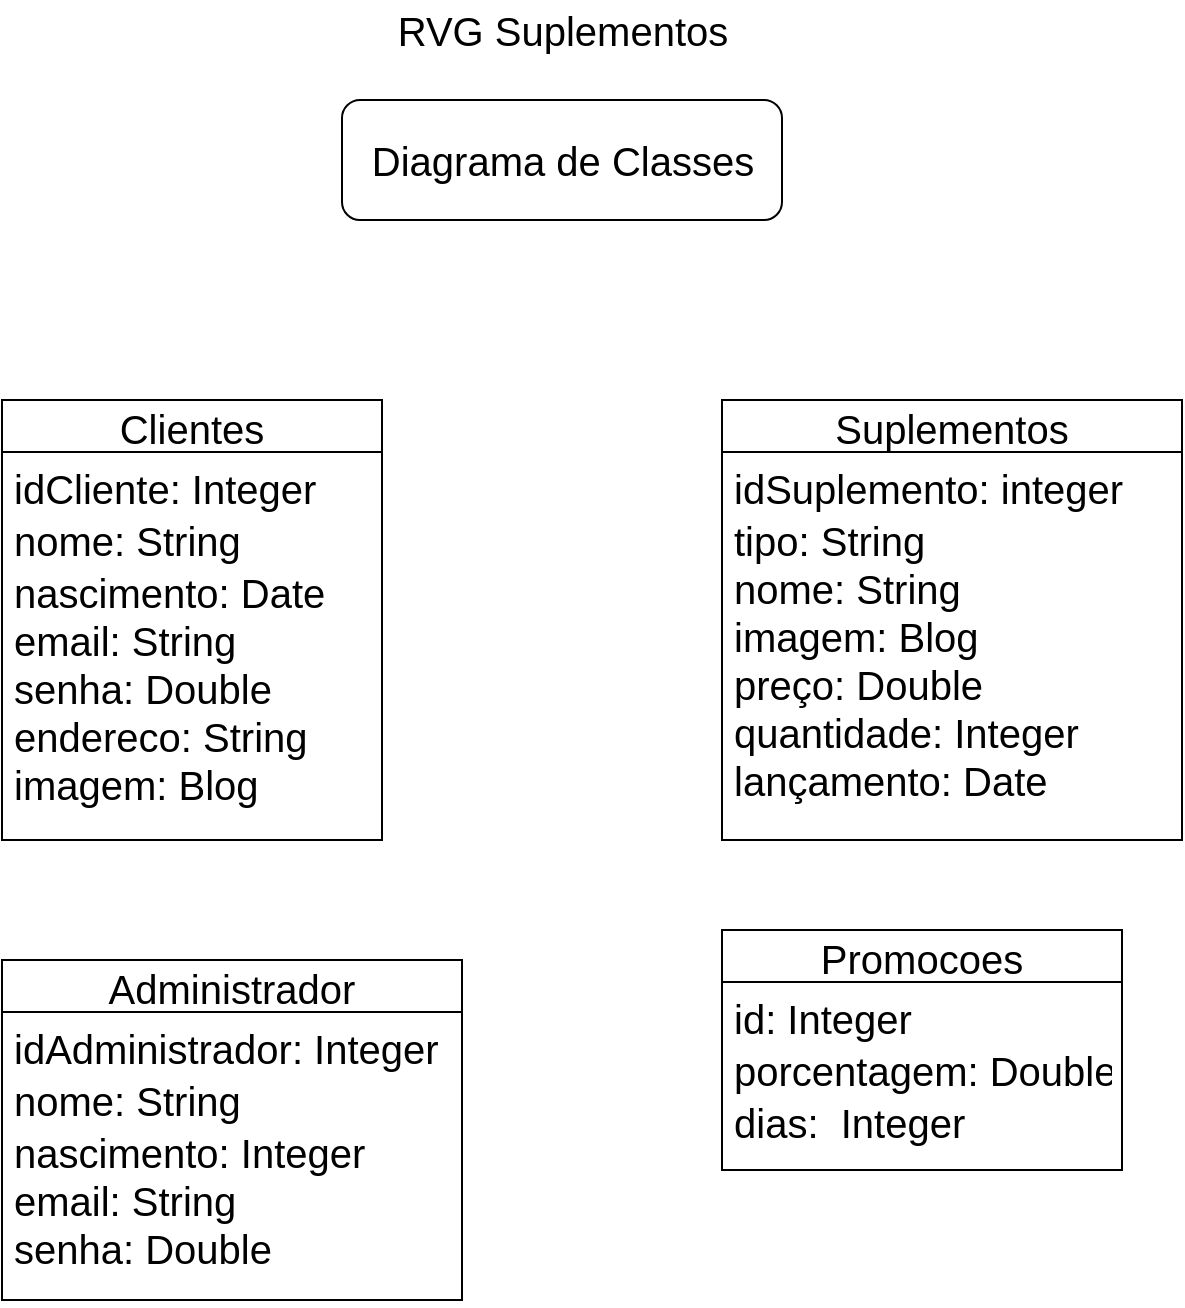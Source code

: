 <mxfile version="16.5.6" type="device"><diagram id="AFQLXEEB2XVS8rqSE4nR" name="Page-1"><mxGraphModel dx="1422" dy="794" grid="1" gridSize="10" guides="1" tooltips="1" connect="1" arrows="1" fold="1" page="1" pageScale="1" pageWidth="827" pageHeight="1169" math="0" shadow="0"><root><mxCell id="0"/><mxCell id="1" parent="0"/><mxCell id="WRfE5x7yZima8Dn4OPpw-8" value="Suplementos" style="swimlane;fontStyle=0;childLayout=stackLayout;horizontal=1;startSize=26;fillColor=none;horizontalStack=0;resizeParent=1;resizeParentMax=0;resizeLast=0;collapsible=1;marginBottom=0;fontSize=20;" vertex="1" parent="1"><mxGeometry x="620" y="200" width="230" height="220" as="geometry"/></mxCell><mxCell id="WRfE5x7yZima8Dn4OPpw-9" value="idSuplemento: integer&#10;&#10;tipo: " style="text;strokeColor=none;fillColor=none;align=left;verticalAlign=top;spacingLeft=4;spacingRight=4;overflow=hidden;rotatable=0;points=[[0,0.5],[1,0.5]];portConstraint=eastwest;fontSize=20;" vertex="1" parent="WRfE5x7yZima8Dn4OPpw-8"><mxGeometry y="26" width="230" height="26" as="geometry"/></mxCell><mxCell id="WRfE5x7yZima8Dn4OPpw-10" value="tipo: String&#10;nome: String&#10;imagem: Blog&#10;preço: Double&#10;quantidade: Integer&#10;lançamento: Date&#10; " style="text;strokeColor=none;fillColor=none;align=left;verticalAlign=top;spacingLeft=4;spacingRight=4;overflow=hidden;rotatable=0;points=[[0,0.5],[1,0.5]];portConstraint=eastwest;fontSize=20;" vertex="1" parent="WRfE5x7yZima8Dn4OPpw-8"><mxGeometry y="52" width="230" height="168" as="geometry"/></mxCell><mxCell id="WRfE5x7yZima8Dn4OPpw-13" value="Administrador" style="swimlane;fontStyle=0;childLayout=stackLayout;horizontal=1;startSize=26;fillColor=none;horizontalStack=0;resizeParent=1;resizeParentMax=0;resizeLast=0;collapsible=1;marginBottom=0;fontSize=20;" vertex="1" parent="1"><mxGeometry x="260" y="480" width="230" height="170" as="geometry"/></mxCell><mxCell id="WRfE5x7yZima8Dn4OPpw-14" value="idAdministrador: Integer" style="text;strokeColor=none;fillColor=none;align=left;verticalAlign=top;spacingLeft=4;spacingRight=4;overflow=hidden;rotatable=0;points=[[0,0.5],[1,0.5]];portConstraint=eastwest;fontSize=20;" vertex="1" parent="WRfE5x7yZima8Dn4OPpw-13"><mxGeometry y="26" width="230" height="26" as="geometry"/></mxCell><mxCell id="WRfE5x7yZima8Dn4OPpw-21" value="nome: String" style="text;strokeColor=none;fillColor=none;align=left;verticalAlign=top;spacingLeft=4;spacingRight=4;overflow=hidden;rotatable=0;points=[[0,0.5],[1,0.5]];portConstraint=eastwest;fontSize=20;" vertex="1" parent="WRfE5x7yZima8Dn4OPpw-13"><mxGeometry y="52" width="230" height="26" as="geometry"/></mxCell><mxCell id="WRfE5x7yZima8Dn4OPpw-15" value="nascimento: Integer&#10;email: String&#10;senha: Double" style="text;strokeColor=none;fillColor=none;align=left;verticalAlign=top;spacingLeft=4;spacingRight=4;overflow=hidden;rotatable=0;points=[[0,0.5],[1,0.5]];portConstraint=eastwest;fontSize=20;" vertex="1" parent="WRfE5x7yZima8Dn4OPpw-13"><mxGeometry y="78" width="230" height="92" as="geometry"/></mxCell><mxCell id="WRfE5x7yZima8Dn4OPpw-17" value="Promocoes" style="swimlane;fontStyle=0;childLayout=stackLayout;horizontal=1;startSize=26;fillColor=none;horizontalStack=0;resizeParent=1;resizeParentMax=0;resizeLast=0;collapsible=1;marginBottom=0;fontSize=20;" vertex="1" parent="1"><mxGeometry x="620" y="465" width="200" height="120" as="geometry"/></mxCell><mxCell id="WRfE5x7yZima8Dn4OPpw-18" value="id: Integer" style="text;strokeColor=none;fillColor=none;align=left;verticalAlign=top;spacingLeft=4;spacingRight=4;overflow=hidden;rotatable=0;points=[[0,0.5],[1,0.5]];portConstraint=eastwest;fontSize=20;" vertex="1" parent="WRfE5x7yZima8Dn4OPpw-17"><mxGeometry y="26" width="200" height="26" as="geometry"/></mxCell><mxCell id="WRfE5x7yZima8Dn4OPpw-19" value="porcentagem: Double" style="text;strokeColor=none;fillColor=none;align=left;verticalAlign=top;spacingLeft=4;spacingRight=4;overflow=hidden;rotatable=0;points=[[0,0.5],[1,0.5]];portConstraint=eastwest;fontSize=20;" vertex="1" parent="WRfE5x7yZima8Dn4OPpw-17"><mxGeometry y="52" width="200" height="26" as="geometry"/></mxCell><mxCell id="WRfE5x7yZima8Dn4OPpw-20" value="dias:  Integer" style="text;strokeColor=none;fillColor=none;align=left;verticalAlign=top;spacingLeft=4;spacingRight=4;overflow=hidden;rotatable=0;points=[[0,0.5],[1,0.5]];portConstraint=eastwest;fontSize=20;" vertex="1" parent="WRfE5x7yZima8Dn4OPpw-17"><mxGeometry y="78" width="200" height="42" as="geometry"/></mxCell><mxCell id="WRfE5x7yZima8Dn4OPpw-24" value="Clientes" style="swimlane;fontStyle=0;childLayout=stackLayout;horizontal=1;startSize=26;fillColor=none;horizontalStack=0;resizeParent=1;resizeParentMax=0;resizeLast=0;collapsible=1;marginBottom=0;fontSize=20;" vertex="1" parent="1"><mxGeometry x="260" y="200" width="190" height="220" as="geometry"/></mxCell><mxCell id="WRfE5x7yZima8Dn4OPpw-25" value="idCliente: Integer" style="text;strokeColor=none;fillColor=none;align=left;verticalAlign=top;spacingLeft=4;spacingRight=4;overflow=hidden;rotatable=0;points=[[0,0.5],[1,0.5]];portConstraint=eastwest;fontSize=20;" vertex="1" parent="WRfE5x7yZima8Dn4OPpw-24"><mxGeometry y="26" width="190" height="26" as="geometry"/></mxCell><mxCell id="WRfE5x7yZima8Dn4OPpw-26" value="nome: String" style="text;strokeColor=none;fillColor=none;align=left;verticalAlign=top;spacingLeft=4;spacingRight=4;overflow=hidden;rotatable=0;points=[[0,0.5],[1,0.5]];portConstraint=eastwest;fontSize=20;" vertex="1" parent="WRfE5x7yZima8Dn4OPpw-24"><mxGeometry y="52" width="190" height="26" as="geometry"/></mxCell><mxCell id="WRfE5x7yZima8Dn4OPpw-27" value="nascimento: Date&#10;email: String&#10;senha: Double&#10;endereco: String&#10;imagem: Blog " style="text;strokeColor=none;fillColor=none;align=left;verticalAlign=top;spacingLeft=4;spacingRight=4;overflow=hidden;rotatable=0;points=[[0,0.5],[1,0.5]];portConstraint=eastwest;fontSize=20;" vertex="1" parent="WRfE5x7yZima8Dn4OPpw-24"><mxGeometry y="78" width="190" height="142" as="geometry"/></mxCell><mxCell id="WRfE5x7yZima8Dn4OPpw-28" value="RVG Suplementos" style="text;html=1;align=center;verticalAlign=middle;resizable=0;points=[];autosize=1;strokeColor=none;fillColor=none;fontSize=20;" vertex="1" parent="1"><mxGeometry x="450" width="180" height="30" as="geometry"/></mxCell><mxCell id="WRfE5x7yZima8Dn4OPpw-32" value="" style="rounded=1;whiteSpace=wrap;html=1;fontSize=20;" vertex="1" parent="1"><mxGeometry x="430" y="50" width="220" height="60" as="geometry"/></mxCell><mxCell id="WRfE5x7yZima8Dn4OPpw-1" value="&lt;font style=&quot;font-size: 20px&quot;&gt;Diagrama de Classes&lt;/font&gt;" style="text;html=1;align=center;verticalAlign=middle;resizable=0;points=[];autosize=1;strokeColor=none;fillColor=none;" vertex="1" parent="1"><mxGeometry x="435" y="70" width="210" height="20" as="geometry"/></mxCell></root></mxGraphModel></diagram></mxfile>